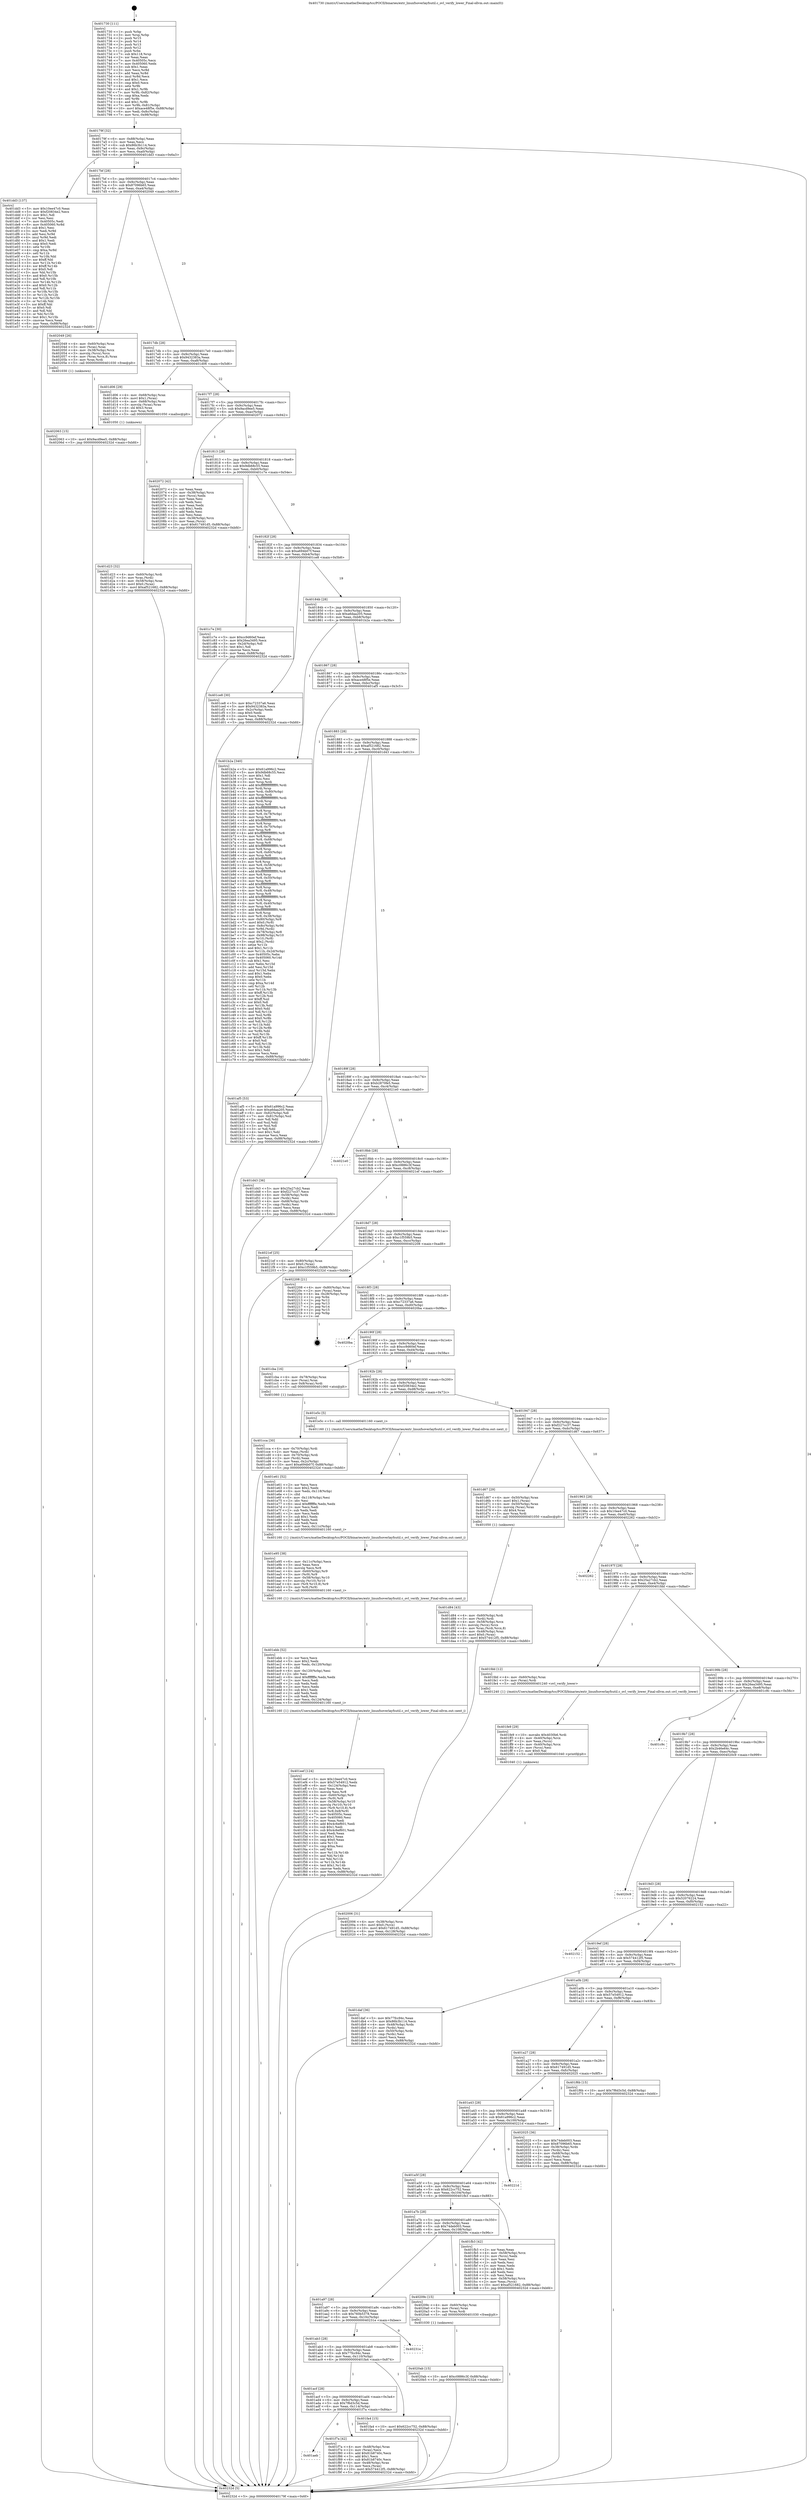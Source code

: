 digraph "0x401730" {
  label = "0x401730 (/mnt/c/Users/mathe/Desktop/tcc/POCII/binaries/extr_linuxfsoverlayfsutil.c_ovl_verify_lower_Final-ollvm.out::main(0))"
  labelloc = "t"
  node[shape=record]

  Entry [label="",width=0.3,height=0.3,shape=circle,fillcolor=black,style=filled]
  "0x40179f" [label="{
     0x40179f [32]\l
     | [instrs]\l
     &nbsp;&nbsp;0x40179f \<+6\>: mov -0x88(%rbp),%eax\l
     &nbsp;&nbsp;0x4017a5 \<+2\>: mov %eax,%ecx\l
     &nbsp;&nbsp;0x4017a7 \<+6\>: sub $0x86b3b114,%ecx\l
     &nbsp;&nbsp;0x4017ad \<+6\>: mov %eax,-0x9c(%rbp)\l
     &nbsp;&nbsp;0x4017b3 \<+6\>: mov %ecx,-0xa0(%rbp)\l
     &nbsp;&nbsp;0x4017b9 \<+6\>: je 0000000000401dd3 \<main+0x6a3\>\l
  }"]
  "0x401dd3" [label="{
     0x401dd3 [137]\l
     | [instrs]\l
     &nbsp;&nbsp;0x401dd3 \<+5\>: mov $0x10ee47c0,%eax\l
     &nbsp;&nbsp;0x401dd8 \<+5\>: mov $0xf20834e2,%ecx\l
     &nbsp;&nbsp;0x401ddd \<+2\>: mov $0x1,%dl\l
     &nbsp;&nbsp;0x401ddf \<+2\>: xor %esi,%esi\l
     &nbsp;&nbsp;0x401de1 \<+7\>: mov 0x40505c,%edi\l
     &nbsp;&nbsp;0x401de8 \<+8\>: mov 0x405060,%r8d\l
     &nbsp;&nbsp;0x401df0 \<+3\>: sub $0x1,%esi\l
     &nbsp;&nbsp;0x401df3 \<+3\>: mov %edi,%r9d\l
     &nbsp;&nbsp;0x401df6 \<+3\>: add %esi,%r9d\l
     &nbsp;&nbsp;0x401df9 \<+4\>: imul %r9d,%edi\l
     &nbsp;&nbsp;0x401dfd \<+3\>: and $0x1,%edi\l
     &nbsp;&nbsp;0x401e00 \<+3\>: cmp $0x0,%edi\l
     &nbsp;&nbsp;0x401e03 \<+4\>: sete %r10b\l
     &nbsp;&nbsp;0x401e07 \<+4\>: cmp $0xa,%r8d\l
     &nbsp;&nbsp;0x401e0b \<+4\>: setl %r11b\l
     &nbsp;&nbsp;0x401e0f \<+3\>: mov %r10b,%bl\l
     &nbsp;&nbsp;0x401e12 \<+3\>: xor $0xff,%bl\l
     &nbsp;&nbsp;0x401e15 \<+3\>: mov %r11b,%r14b\l
     &nbsp;&nbsp;0x401e18 \<+4\>: xor $0xff,%r14b\l
     &nbsp;&nbsp;0x401e1c \<+3\>: xor $0x0,%dl\l
     &nbsp;&nbsp;0x401e1f \<+3\>: mov %bl,%r15b\l
     &nbsp;&nbsp;0x401e22 \<+4\>: and $0x0,%r15b\l
     &nbsp;&nbsp;0x401e26 \<+3\>: and %dl,%r10b\l
     &nbsp;&nbsp;0x401e29 \<+3\>: mov %r14b,%r12b\l
     &nbsp;&nbsp;0x401e2c \<+4\>: and $0x0,%r12b\l
     &nbsp;&nbsp;0x401e30 \<+3\>: and %dl,%r11b\l
     &nbsp;&nbsp;0x401e33 \<+3\>: or %r10b,%r15b\l
     &nbsp;&nbsp;0x401e36 \<+3\>: or %r11b,%r12b\l
     &nbsp;&nbsp;0x401e39 \<+3\>: xor %r12b,%r15b\l
     &nbsp;&nbsp;0x401e3c \<+3\>: or %r14b,%bl\l
     &nbsp;&nbsp;0x401e3f \<+3\>: xor $0xff,%bl\l
     &nbsp;&nbsp;0x401e42 \<+3\>: or $0x0,%dl\l
     &nbsp;&nbsp;0x401e45 \<+2\>: and %dl,%bl\l
     &nbsp;&nbsp;0x401e47 \<+3\>: or %bl,%r15b\l
     &nbsp;&nbsp;0x401e4a \<+4\>: test $0x1,%r15b\l
     &nbsp;&nbsp;0x401e4e \<+3\>: cmovne %ecx,%eax\l
     &nbsp;&nbsp;0x401e51 \<+6\>: mov %eax,-0x88(%rbp)\l
     &nbsp;&nbsp;0x401e57 \<+5\>: jmp 000000000040232d \<main+0xbfd\>\l
  }"]
  "0x4017bf" [label="{
     0x4017bf [28]\l
     | [instrs]\l
     &nbsp;&nbsp;0x4017bf \<+5\>: jmp 00000000004017c4 \<main+0x94\>\l
     &nbsp;&nbsp;0x4017c4 \<+6\>: mov -0x9c(%rbp),%eax\l
     &nbsp;&nbsp;0x4017ca \<+5\>: sub $0x87096b65,%eax\l
     &nbsp;&nbsp;0x4017cf \<+6\>: mov %eax,-0xa4(%rbp)\l
     &nbsp;&nbsp;0x4017d5 \<+6\>: je 0000000000402049 \<main+0x919\>\l
  }"]
  Exit [label="",width=0.3,height=0.3,shape=circle,fillcolor=black,style=filled,peripheries=2]
  "0x402049" [label="{
     0x402049 [26]\l
     | [instrs]\l
     &nbsp;&nbsp;0x402049 \<+4\>: mov -0x60(%rbp),%rax\l
     &nbsp;&nbsp;0x40204d \<+3\>: mov (%rax),%rax\l
     &nbsp;&nbsp;0x402050 \<+4\>: mov -0x38(%rbp),%rcx\l
     &nbsp;&nbsp;0x402054 \<+3\>: movslq (%rcx),%rcx\l
     &nbsp;&nbsp;0x402057 \<+4\>: mov (%rax,%rcx,8),%rax\l
     &nbsp;&nbsp;0x40205b \<+3\>: mov %rax,%rdi\l
     &nbsp;&nbsp;0x40205e \<+5\>: call 0000000000401030 \<free@plt\>\l
     | [calls]\l
     &nbsp;&nbsp;0x401030 \{1\} (unknown)\l
  }"]
  "0x4017db" [label="{
     0x4017db [28]\l
     | [instrs]\l
     &nbsp;&nbsp;0x4017db \<+5\>: jmp 00000000004017e0 \<main+0xb0\>\l
     &nbsp;&nbsp;0x4017e0 \<+6\>: mov -0x9c(%rbp),%eax\l
     &nbsp;&nbsp;0x4017e6 \<+5\>: sub $0x9432383a,%eax\l
     &nbsp;&nbsp;0x4017eb \<+6\>: mov %eax,-0xa8(%rbp)\l
     &nbsp;&nbsp;0x4017f1 \<+6\>: je 0000000000401d06 \<main+0x5d6\>\l
  }"]
  "0x4020ab" [label="{
     0x4020ab [15]\l
     | [instrs]\l
     &nbsp;&nbsp;0x4020ab \<+10\>: movl $0xc0886c3f,-0x88(%rbp)\l
     &nbsp;&nbsp;0x4020b5 \<+5\>: jmp 000000000040232d \<main+0xbfd\>\l
  }"]
  "0x401d06" [label="{
     0x401d06 [29]\l
     | [instrs]\l
     &nbsp;&nbsp;0x401d06 \<+4\>: mov -0x68(%rbp),%rax\l
     &nbsp;&nbsp;0x401d0a \<+6\>: movl $0x1,(%rax)\l
     &nbsp;&nbsp;0x401d10 \<+4\>: mov -0x68(%rbp),%rax\l
     &nbsp;&nbsp;0x401d14 \<+3\>: movslq (%rax),%rax\l
     &nbsp;&nbsp;0x401d17 \<+4\>: shl $0x3,%rax\l
     &nbsp;&nbsp;0x401d1b \<+3\>: mov %rax,%rdi\l
     &nbsp;&nbsp;0x401d1e \<+5\>: call 0000000000401050 \<malloc@plt\>\l
     | [calls]\l
     &nbsp;&nbsp;0x401050 \{1\} (unknown)\l
  }"]
  "0x4017f7" [label="{
     0x4017f7 [28]\l
     | [instrs]\l
     &nbsp;&nbsp;0x4017f7 \<+5\>: jmp 00000000004017fc \<main+0xcc\>\l
     &nbsp;&nbsp;0x4017fc \<+6\>: mov -0x9c(%rbp),%eax\l
     &nbsp;&nbsp;0x401802 \<+5\>: sub $0x9acd9ee5,%eax\l
     &nbsp;&nbsp;0x401807 \<+6\>: mov %eax,-0xac(%rbp)\l
     &nbsp;&nbsp;0x40180d \<+6\>: je 0000000000402072 \<main+0x942\>\l
  }"]
  "0x402063" [label="{
     0x402063 [15]\l
     | [instrs]\l
     &nbsp;&nbsp;0x402063 \<+10\>: movl $0x9acd9ee5,-0x88(%rbp)\l
     &nbsp;&nbsp;0x40206d \<+5\>: jmp 000000000040232d \<main+0xbfd\>\l
  }"]
  "0x402072" [label="{
     0x402072 [42]\l
     | [instrs]\l
     &nbsp;&nbsp;0x402072 \<+2\>: xor %eax,%eax\l
     &nbsp;&nbsp;0x402074 \<+4\>: mov -0x38(%rbp),%rcx\l
     &nbsp;&nbsp;0x402078 \<+2\>: mov (%rcx),%edx\l
     &nbsp;&nbsp;0x40207a \<+2\>: mov %eax,%esi\l
     &nbsp;&nbsp;0x40207c \<+2\>: sub %edx,%esi\l
     &nbsp;&nbsp;0x40207e \<+2\>: mov %eax,%edx\l
     &nbsp;&nbsp;0x402080 \<+3\>: sub $0x1,%edx\l
     &nbsp;&nbsp;0x402083 \<+2\>: add %edx,%esi\l
     &nbsp;&nbsp;0x402085 \<+2\>: sub %esi,%eax\l
     &nbsp;&nbsp;0x402087 \<+4\>: mov -0x38(%rbp),%rcx\l
     &nbsp;&nbsp;0x40208b \<+2\>: mov %eax,(%rcx)\l
     &nbsp;&nbsp;0x40208d \<+10\>: movl $0x617491d5,-0x88(%rbp)\l
     &nbsp;&nbsp;0x402097 \<+5\>: jmp 000000000040232d \<main+0xbfd\>\l
  }"]
  "0x401813" [label="{
     0x401813 [28]\l
     | [instrs]\l
     &nbsp;&nbsp;0x401813 \<+5\>: jmp 0000000000401818 \<main+0xe8\>\l
     &nbsp;&nbsp;0x401818 \<+6\>: mov -0x9c(%rbp),%eax\l
     &nbsp;&nbsp;0x40181e \<+5\>: sub $0x9db68c55,%eax\l
     &nbsp;&nbsp;0x401823 \<+6\>: mov %eax,-0xb0(%rbp)\l
     &nbsp;&nbsp;0x401829 \<+6\>: je 0000000000401c7e \<main+0x54e\>\l
  }"]
  "0x402006" [label="{
     0x402006 [31]\l
     | [instrs]\l
     &nbsp;&nbsp;0x402006 \<+4\>: mov -0x38(%rbp),%rcx\l
     &nbsp;&nbsp;0x40200a \<+6\>: movl $0x0,(%rcx)\l
     &nbsp;&nbsp;0x402010 \<+10\>: movl $0x617491d5,-0x88(%rbp)\l
     &nbsp;&nbsp;0x40201a \<+6\>: mov %eax,-0x128(%rbp)\l
     &nbsp;&nbsp;0x402020 \<+5\>: jmp 000000000040232d \<main+0xbfd\>\l
  }"]
  "0x401c7e" [label="{
     0x401c7e [30]\l
     | [instrs]\l
     &nbsp;&nbsp;0x401c7e \<+5\>: mov $0xcc9d60ef,%eax\l
     &nbsp;&nbsp;0x401c83 \<+5\>: mov $0x26ea3495,%ecx\l
     &nbsp;&nbsp;0x401c88 \<+3\>: mov -0x2d(%rbp),%dl\l
     &nbsp;&nbsp;0x401c8b \<+3\>: test $0x1,%dl\l
     &nbsp;&nbsp;0x401c8e \<+3\>: cmovne %ecx,%eax\l
     &nbsp;&nbsp;0x401c91 \<+6\>: mov %eax,-0x88(%rbp)\l
     &nbsp;&nbsp;0x401c97 \<+5\>: jmp 000000000040232d \<main+0xbfd\>\l
  }"]
  "0x40182f" [label="{
     0x40182f [28]\l
     | [instrs]\l
     &nbsp;&nbsp;0x40182f \<+5\>: jmp 0000000000401834 \<main+0x104\>\l
     &nbsp;&nbsp;0x401834 \<+6\>: mov -0x9c(%rbp),%eax\l
     &nbsp;&nbsp;0x40183a \<+5\>: sub $0xa694b07f,%eax\l
     &nbsp;&nbsp;0x40183f \<+6\>: mov %eax,-0xb4(%rbp)\l
     &nbsp;&nbsp;0x401845 \<+6\>: je 0000000000401ce8 \<main+0x5b8\>\l
  }"]
  "0x401fe9" [label="{
     0x401fe9 [29]\l
     | [instrs]\l
     &nbsp;&nbsp;0x401fe9 \<+10\>: movabs $0x4030b6,%rdi\l
     &nbsp;&nbsp;0x401ff3 \<+4\>: mov -0x40(%rbp),%rcx\l
     &nbsp;&nbsp;0x401ff7 \<+2\>: mov %eax,(%rcx)\l
     &nbsp;&nbsp;0x401ff9 \<+4\>: mov -0x40(%rbp),%rcx\l
     &nbsp;&nbsp;0x401ffd \<+2\>: mov (%rcx),%esi\l
     &nbsp;&nbsp;0x401fff \<+2\>: mov $0x0,%al\l
     &nbsp;&nbsp;0x402001 \<+5\>: call 0000000000401040 \<printf@plt\>\l
     | [calls]\l
     &nbsp;&nbsp;0x401040 \{1\} (unknown)\l
  }"]
  "0x401ce8" [label="{
     0x401ce8 [30]\l
     | [instrs]\l
     &nbsp;&nbsp;0x401ce8 \<+5\>: mov $0xc72337a6,%eax\l
     &nbsp;&nbsp;0x401ced \<+5\>: mov $0x9432383a,%ecx\l
     &nbsp;&nbsp;0x401cf2 \<+3\>: mov -0x2c(%rbp),%edx\l
     &nbsp;&nbsp;0x401cf5 \<+3\>: cmp $0x0,%edx\l
     &nbsp;&nbsp;0x401cf8 \<+3\>: cmove %ecx,%eax\l
     &nbsp;&nbsp;0x401cfb \<+6\>: mov %eax,-0x88(%rbp)\l
     &nbsp;&nbsp;0x401d01 \<+5\>: jmp 000000000040232d \<main+0xbfd\>\l
  }"]
  "0x40184b" [label="{
     0x40184b [28]\l
     | [instrs]\l
     &nbsp;&nbsp;0x40184b \<+5\>: jmp 0000000000401850 \<main+0x120\>\l
     &nbsp;&nbsp;0x401850 \<+6\>: mov -0x9c(%rbp),%eax\l
     &nbsp;&nbsp;0x401856 \<+5\>: sub $0xa6daa205,%eax\l
     &nbsp;&nbsp;0x40185b \<+6\>: mov %eax,-0xb8(%rbp)\l
     &nbsp;&nbsp;0x401861 \<+6\>: je 0000000000401b2a \<main+0x3fa\>\l
  }"]
  "0x401aeb" [label="{
     0x401aeb\l
  }", style=dashed]
  "0x401b2a" [label="{
     0x401b2a [340]\l
     | [instrs]\l
     &nbsp;&nbsp;0x401b2a \<+5\>: mov $0x61a996c2,%eax\l
     &nbsp;&nbsp;0x401b2f \<+5\>: mov $0x9db68c55,%ecx\l
     &nbsp;&nbsp;0x401b34 \<+2\>: mov $0x1,%dl\l
     &nbsp;&nbsp;0x401b36 \<+2\>: xor %esi,%esi\l
     &nbsp;&nbsp;0x401b38 \<+3\>: mov %rsp,%rdi\l
     &nbsp;&nbsp;0x401b3b \<+4\>: add $0xfffffffffffffff0,%rdi\l
     &nbsp;&nbsp;0x401b3f \<+3\>: mov %rdi,%rsp\l
     &nbsp;&nbsp;0x401b42 \<+4\>: mov %rdi,-0x80(%rbp)\l
     &nbsp;&nbsp;0x401b46 \<+3\>: mov %rsp,%rdi\l
     &nbsp;&nbsp;0x401b49 \<+4\>: add $0xfffffffffffffff0,%rdi\l
     &nbsp;&nbsp;0x401b4d \<+3\>: mov %rdi,%rsp\l
     &nbsp;&nbsp;0x401b50 \<+3\>: mov %rsp,%r8\l
     &nbsp;&nbsp;0x401b53 \<+4\>: add $0xfffffffffffffff0,%r8\l
     &nbsp;&nbsp;0x401b57 \<+3\>: mov %r8,%rsp\l
     &nbsp;&nbsp;0x401b5a \<+4\>: mov %r8,-0x78(%rbp)\l
     &nbsp;&nbsp;0x401b5e \<+3\>: mov %rsp,%r8\l
     &nbsp;&nbsp;0x401b61 \<+4\>: add $0xfffffffffffffff0,%r8\l
     &nbsp;&nbsp;0x401b65 \<+3\>: mov %r8,%rsp\l
     &nbsp;&nbsp;0x401b68 \<+4\>: mov %r8,-0x70(%rbp)\l
     &nbsp;&nbsp;0x401b6c \<+3\>: mov %rsp,%r8\l
     &nbsp;&nbsp;0x401b6f \<+4\>: add $0xfffffffffffffff0,%r8\l
     &nbsp;&nbsp;0x401b73 \<+3\>: mov %r8,%rsp\l
     &nbsp;&nbsp;0x401b76 \<+4\>: mov %r8,-0x68(%rbp)\l
     &nbsp;&nbsp;0x401b7a \<+3\>: mov %rsp,%r8\l
     &nbsp;&nbsp;0x401b7d \<+4\>: add $0xfffffffffffffff0,%r8\l
     &nbsp;&nbsp;0x401b81 \<+3\>: mov %r8,%rsp\l
     &nbsp;&nbsp;0x401b84 \<+4\>: mov %r8,-0x60(%rbp)\l
     &nbsp;&nbsp;0x401b88 \<+3\>: mov %rsp,%r8\l
     &nbsp;&nbsp;0x401b8b \<+4\>: add $0xfffffffffffffff0,%r8\l
     &nbsp;&nbsp;0x401b8f \<+3\>: mov %r8,%rsp\l
     &nbsp;&nbsp;0x401b92 \<+4\>: mov %r8,-0x58(%rbp)\l
     &nbsp;&nbsp;0x401b96 \<+3\>: mov %rsp,%r8\l
     &nbsp;&nbsp;0x401b99 \<+4\>: add $0xfffffffffffffff0,%r8\l
     &nbsp;&nbsp;0x401b9d \<+3\>: mov %r8,%rsp\l
     &nbsp;&nbsp;0x401ba0 \<+4\>: mov %r8,-0x50(%rbp)\l
     &nbsp;&nbsp;0x401ba4 \<+3\>: mov %rsp,%r8\l
     &nbsp;&nbsp;0x401ba7 \<+4\>: add $0xfffffffffffffff0,%r8\l
     &nbsp;&nbsp;0x401bab \<+3\>: mov %r8,%rsp\l
     &nbsp;&nbsp;0x401bae \<+4\>: mov %r8,-0x48(%rbp)\l
     &nbsp;&nbsp;0x401bb2 \<+3\>: mov %rsp,%r8\l
     &nbsp;&nbsp;0x401bb5 \<+4\>: add $0xfffffffffffffff0,%r8\l
     &nbsp;&nbsp;0x401bb9 \<+3\>: mov %r8,%rsp\l
     &nbsp;&nbsp;0x401bbc \<+4\>: mov %r8,-0x40(%rbp)\l
     &nbsp;&nbsp;0x401bc0 \<+3\>: mov %rsp,%r8\l
     &nbsp;&nbsp;0x401bc3 \<+4\>: add $0xfffffffffffffff0,%r8\l
     &nbsp;&nbsp;0x401bc7 \<+3\>: mov %r8,%rsp\l
     &nbsp;&nbsp;0x401bca \<+4\>: mov %r8,-0x38(%rbp)\l
     &nbsp;&nbsp;0x401bce \<+4\>: mov -0x80(%rbp),%r8\l
     &nbsp;&nbsp;0x401bd2 \<+7\>: movl $0x0,(%r8)\l
     &nbsp;&nbsp;0x401bd9 \<+7\>: mov -0x8c(%rbp),%r9d\l
     &nbsp;&nbsp;0x401be0 \<+3\>: mov %r9d,(%rdi)\l
     &nbsp;&nbsp;0x401be3 \<+4\>: mov -0x78(%rbp),%r8\l
     &nbsp;&nbsp;0x401be7 \<+7\>: mov -0x98(%rbp),%r10\l
     &nbsp;&nbsp;0x401bee \<+3\>: mov %r10,(%r8)\l
     &nbsp;&nbsp;0x401bf1 \<+3\>: cmpl $0x2,(%rdi)\l
     &nbsp;&nbsp;0x401bf4 \<+4\>: setne %r11b\l
     &nbsp;&nbsp;0x401bf8 \<+4\>: and $0x1,%r11b\l
     &nbsp;&nbsp;0x401bfc \<+4\>: mov %r11b,-0x2d(%rbp)\l
     &nbsp;&nbsp;0x401c00 \<+7\>: mov 0x40505c,%ebx\l
     &nbsp;&nbsp;0x401c07 \<+8\>: mov 0x405060,%r14d\l
     &nbsp;&nbsp;0x401c0f \<+3\>: sub $0x1,%esi\l
     &nbsp;&nbsp;0x401c12 \<+3\>: mov %ebx,%r15d\l
     &nbsp;&nbsp;0x401c15 \<+3\>: add %esi,%r15d\l
     &nbsp;&nbsp;0x401c18 \<+4\>: imul %r15d,%ebx\l
     &nbsp;&nbsp;0x401c1c \<+3\>: and $0x1,%ebx\l
     &nbsp;&nbsp;0x401c1f \<+3\>: cmp $0x0,%ebx\l
     &nbsp;&nbsp;0x401c22 \<+4\>: sete %r11b\l
     &nbsp;&nbsp;0x401c26 \<+4\>: cmp $0xa,%r14d\l
     &nbsp;&nbsp;0x401c2a \<+4\>: setl %r12b\l
     &nbsp;&nbsp;0x401c2e \<+3\>: mov %r11b,%r13b\l
     &nbsp;&nbsp;0x401c31 \<+4\>: xor $0xff,%r13b\l
     &nbsp;&nbsp;0x401c35 \<+3\>: mov %r12b,%sil\l
     &nbsp;&nbsp;0x401c38 \<+4\>: xor $0xff,%sil\l
     &nbsp;&nbsp;0x401c3c \<+3\>: xor $0x0,%dl\l
     &nbsp;&nbsp;0x401c3f \<+3\>: mov %r13b,%dil\l
     &nbsp;&nbsp;0x401c42 \<+4\>: and $0x0,%dil\l
     &nbsp;&nbsp;0x401c46 \<+3\>: and %dl,%r11b\l
     &nbsp;&nbsp;0x401c49 \<+3\>: mov %sil,%r8b\l
     &nbsp;&nbsp;0x401c4c \<+4\>: and $0x0,%r8b\l
     &nbsp;&nbsp;0x401c50 \<+3\>: and %dl,%r12b\l
     &nbsp;&nbsp;0x401c53 \<+3\>: or %r11b,%dil\l
     &nbsp;&nbsp;0x401c56 \<+3\>: or %r12b,%r8b\l
     &nbsp;&nbsp;0x401c59 \<+3\>: xor %r8b,%dil\l
     &nbsp;&nbsp;0x401c5c \<+3\>: or %sil,%r13b\l
     &nbsp;&nbsp;0x401c5f \<+4\>: xor $0xff,%r13b\l
     &nbsp;&nbsp;0x401c63 \<+3\>: or $0x0,%dl\l
     &nbsp;&nbsp;0x401c66 \<+3\>: and %dl,%r13b\l
     &nbsp;&nbsp;0x401c69 \<+3\>: or %r13b,%dil\l
     &nbsp;&nbsp;0x401c6c \<+4\>: test $0x1,%dil\l
     &nbsp;&nbsp;0x401c70 \<+3\>: cmovne %ecx,%eax\l
     &nbsp;&nbsp;0x401c73 \<+6\>: mov %eax,-0x88(%rbp)\l
     &nbsp;&nbsp;0x401c79 \<+5\>: jmp 000000000040232d \<main+0xbfd\>\l
  }"]
  "0x401867" [label="{
     0x401867 [28]\l
     | [instrs]\l
     &nbsp;&nbsp;0x401867 \<+5\>: jmp 000000000040186c \<main+0x13c\>\l
     &nbsp;&nbsp;0x40186c \<+6\>: mov -0x9c(%rbp),%eax\l
     &nbsp;&nbsp;0x401872 \<+5\>: sub $0xace48f5e,%eax\l
     &nbsp;&nbsp;0x401877 \<+6\>: mov %eax,-0xbc(%rbp)\l
     &nbsp;&nbsp;0x40187d \<+6\>: je 0000000000401af5 \<main+0x3c5\>\l
  }"]
  "0x401f7a" [label="{
     0x401f7a [42]\l
     | [instrs]\l
     &nbsp;&nbsp;0x401f7a \<+4\>: mov -0x48(%rbp),%rax\l
     &nbsp;&nbsp;0x401f7e \<+2\>: mov (%rax),%ecx\l
     &nbsp;&nbsp;0x401f80 \<+6\>: add $0x81b8740c,%ecx\l
     &nbsp;&nbsp;0x401f86 \<+3\>: add $0x1,%ecx\l
     &nbsp;&nbsp;0x401f89 \<+6\>: sub $0x81b8740c,%ecx\l
     &nbsp;&nbsp;0x401f8f \<+4\>: mov -0x48(%rbp),%rax\l
     &nbsp;&nbsp;0x401f93 \<+2\>: mov %ecx,(%rax)\l
     &nbsp;&nbsp;0x401f95 \<+10\>: movl $0x574412f5,-0x88(%rbp)\l
     &nbsp;&nbsp;0x401f9f \<+5\>: jmp 000000000040232d \<main+0xbfd\>\l
  }"]
  "0x401af5" [label="{
     0x401af5 [53]\l
     | [instrs]\l
     &nbsp;&nbsp;0x401af5 \<+5\>: mov $0x61a996c2,%eax\l
     &nbsp;&nbsp;0x401afa \<+5\>: mov $0xa6daa205,%ecx\l
     &nbsp;&nbsp;0x401aff \<+6\>: mov -0x82(%rbp),%dl\l
     &nbsp;&nbsp;0x401b05 \<+7\>: mov -0x81(%rbp),%sil\l
     &nbsp;&nbsp;0x401b0c \<+3\>: mov %dl,%dil\l
     &nbsp;&nbsp;0x401b0f \<+3\>: and %sil,%dil\l
     &nbsp;&nbsp;0x401b12 \<+3\>: xor %sil,%dl\l
     &nbsp;&nbsp;0x401b15 \<+3\>: or %dl,%dil\l
     &nbsp;&nbsp;0x401b18 \<+4\>: test $0x1,%dil\l
     &nbsp;&nbsp;0x401b1c \<+3\>: cmovne %ecx,%eax\l
     &nbsp;&nbsp;0x401b1f \<+6\>: mov %eax,-0x88(%rbp)\l
     &nbsp;&nbsp;0x401b25 \<+5\>: jmp 000000000040232d \<main+0xbfd\>\l
  }"]
  "0x401883" [label="{
     0x401883 [28]\l
     | [instrs]\l
     &nbsp;&nbsp;0x401883 \<+5\>: jmp 0000000000401888 \<main+0x158\>\l
     &nbsp;&nbsp;0x401888 \<+6\>: mov -0x9c(%rbp),%eax\l
     &nbsp;&nbsp;0x40188e \<+5\>: sub $0xaf521682,%eax\l
     &nbsp;&nbsp;0x401893 \<+6\>: mov %eax,-0xc0(%rbp)\l
     &nbsp;&nbsp;0x401899 \<+6\>: je 0000000000401d43 \<main+0x613\>\l
  }"]
  "0x40232d" [label="{
     0x40232d [5]\l
     | [instrs]\l
     &nbsp;&nbsp;0x40232d \<+5\>: jmp 000000000040179f \<main+0x6f\>\l
  }"]
  "0x401730" [label="{
     0x401730 [111]\l
     | [instrs]\l
     &nbsp;&nbsp;0x401730 \<+1\>: push %rbp\l
     &nbsp;&nbsp;0x401731 \<+3\>: mov %rsp,%rbp\l
     &nbsp;&nbsp;0x401734 \<+2\>: push %r15\l
     &nbsp;&nbsp;0x401736 \<+2\>: push %r14\l
     &nbsp;&nbsp;0x401738 \<+2\>: push %r13\l
     &nbsp;&nbsp;0x40173a \<+2\>: push %r12\l
     &nbsp;&nbsp;0x40173c \<+1\>: push %rbx\l
     &nbsp;&nbsp;0x40173d \<+7\>: sub $0x118,%rsp\l
     &nbsp;&nbsp;0x401744 \<+2\>: xor %eax,%eax\l
     &nbsp;&nbsp;0x401746 \<+7\>: mov 0x40505c,%ecx\l
     &nbsp;&nbsp;0x40174d \<+7\>: mov 0x405060,%edx\l
     &nbsp;&nbsp;0x401754 \<+3\>: sub $0x1,%eax\l
     &nbsp;&nbsp;0x401757 \<+3\>: mov %ecx,%r8d\l
     &nbsp;&nbsp;0x40175a \<+3\>: add %eax,%r8d\l
     &nbsp;&nbsp;0x40175d \<+4\>: imul %r8d,%ecx\l
     &nbsp;&nbsp;0x401761 \<+3\>: and $0x1,%ecx\l
     &nbsp;&nbsp;0x401764 \<+3\>: cmp $0x0,%ecx\l
     &nbsp;&nbsp;0x401767 \<+4\>: sete %r9b\l
     &nbsp;&nbsp;0x40176b \<+4\>: and $0x1,%r9b\l
     &nbsp;&nbsp;0x40176f \<+7\>: mov %r9b,-0x82(%rbp)\l
     &nbsp;&nbsp;0x401776 \<+3\>: cmp $0xa,%edx\l
     &nbsp;&nbsp;0x401779 \<+4\>: setl %r9b\l
     &nbsp;&nbsp;0x40177d \<+4\>: and $0x1,%r9b\l
     &nbsp;&nbsp;0x401781 \<+7\>: mov %r9b,-0x81(%rbp)\l
     &nbsp;&nbsp;0x401788 \<+10\>: movl $0xace48f5e,-0x88(%rbp)\l
     &nbsp;&nbsp;0x401792 \<+6\>: mov %edi,-0x8c(%rbp)\l
     &nbsp;&nbsp;0x401798 \<+7\>: mov %rsi,-0x98(%rbp)\l
  }"]
  "0x401acf" [label="{
     0x401acf [28]\l
     | [instrs]\l
     &nbsp;&nbsp;0x401acf \<+5\>: jmp 0000000000401ad4 \<main+0x3a4\>\l
     &nbsp;&nbsp;0x401ad4 \<+6\>: mov -0x9c(%rbp),%eax\l
     &nbsp;&nbsp;0x401ada \<+5\>: sub $0x7f6d3c5d,%eax\l
     &nbsp;&nbsp;0x401adf \<+6\>: mov %eax,-0x114(%rbp)\l
     &nbsp;&nbsp;0x401ae5 \<+6\>: je 0000000000401f7a \<main+0x84a\>\l
  }"]
  "0x401fa4" [label="{
     0x401fa4 [15]\l
     | [instrs]\l
     &nbsp;&nbsp;0x401fa4 \<+10\>: movl $0x622cc752,-0x88(%rbp)\l
     &nbsp;&nbsp;0x401fae \<+5\>: jmp 000000000040232d \<main+0xbfd\>\l
  }"]
  "0x401d43" [label="{
     0x401d43 [36]\l
     | [instrs]\l
     &nbsp;&nbsp;0x401d43 \<+5\>: mov $0x25a27cb2,%eax\l
     &nbsp;&nbsp;0x401d48 \<+5\>: mov $0xf227cc37,%ecx\l
     &nbsp;&nbsp;0x401d4d \<+4\>: mov -0x58(%rbp),%rdx\l
     &nbsp;&nbsp;0x401d51 \<+2\>: mov (%rdx),%esi\l
     &nbsp;&nbsp;0x401d53 \<+4\>: mov -0x68(%rbp),%rdx\l
     &nbsp;&nbsp;0x401d57 \<+2\>: cmp (%rdx),%esi\l
     &nbsp;&nbsp;0x401d59 \<+3\>: cmovl %ecx,%eax\l
     &nbsp;&nbsp;0x401d5c \<+6\>: mov %eax,-0x88(%rbp)\l
     &nbsp;&nbsp;0x401d62 \<+5\>: jmp 000000000040232d \<main+0xbfd\>\l
  }"]
  "0x40189f" [label="{
     0x40189f [28]\l
     | [instrs]\l
     &nbsp;&nbsp;0x40189f \<+5\>: jmp 00000000004018a4 \<main+0x174\>\l
     &nbsp;&nbsp;0x4018a4 \<+6\>: mov -0x9c(%rbp),%eax\l
     &nbsp;&nbsp;0x4018aa \<+5\>: sub $0xb2870fe5,%eax\l
     &nbsp;&nbsp;0x4018af \<+6\>: mov %eax,-0xc4(%rbp)\l
     &nbsp;&nbsp;0x4018b5 \<+6\>: je 00000000004021e0 \<main+0xab0\>\l
  }"]
  "0x401ab3" [label="{
     0x401ab3 [28]\l
     | [instrs]\l
     &nbsp;&nbsp;0x401ab3 \<+5\>: jmp 0000000000401ab8 \<main+0x388\>\l
     &nbsp;&nbsp;0x401ab8 \<+6\>: mov -0x9c(%rbp),%eax\l
     &nbsp;&nbsp;0x401abe \<+5\>: sub $0x77fcc94c,%eax\l
     &nbsp;&nbsp;0x401ac3 \<+6\>: mov %eax,-0x110(%rbp)\l
     &nbsp;&nbsp;0x401ac9 \<+6\>: je 0000000000401fa4 \<main+0x874\>\l
  }"]
  "0x4021e0" [label="{
     0x4021e0\l
  }", style=dashed]
  "0x4018bb" [label="{
     0x4018bb [28]\l
     | [instrs]\l
     &nbsp;&nbsp;0x4018bb \<+5\>: jmp 00000000004018c0 \<main+0x190\>\l
     &nbsp;&nbsp;0x4018c0 \<+6\>: mov -0x9c(%rbp),%eax\l
     &nbsp;&nbsp;0x4018c6 \<+5\>: sub $0xc0886c3f,%eax\l
     &nbsp;&nbsp;0x4018cb \<+6\>: mov %eax,-0xc8(%rbp)\l
     &nbsp;&nbsp;0x4018d1 \<+6\>: je 00000000004021ef \<main+0xabf\>\l
  }"]
  "0x40231e" [label="{
     0x40231e\l
  }", style=dashed]
  "0x4021ef" [label="{
     0x4021ef [25]\l
     | [instrs]\l
     &nbsp;&nbsp;0x4021ef \<+4\>: mov -0x80(%rbp),%rax\l
     &nbsp;&nbsp;0x4021f3 \<+6\>: movl $0x0,(%rax)\l
     &nbsp;&nbsp;0x4021f9 \<+10\>: movl $0xc1f559b5,-0x88(%rbp)\l
     &nbsp;&nbsp;0x402203 \<+5\>: jmp 000000000040232d \<main+0xbfd\>\l
  }"]
  "0x4018d7" [label="{
     0x4018d7 [28]\l
     | [instrs]\l
     &nbsp;&nbsp;0x4018d7 \<+5\>: jmp 00000000004018dc \<main+0x1ac\>\l
     &nbsp;&nbsp;0x4018dc \<+6\>: mov -0x9c(%rbp),%eax\l
     &nbsp;&nbsp;0x4018e2 \<+5\>: sub $0xc1f559b5,%eax\l
     &nbsp;&nbsp;0x4018e7 \<+6\>: mov %eax,-0xcc(%rbp)\l
     &nbsp;&nbsp;0x4018ed \<+6\>: je 0000000000402208 \<main+0xad8\>\l
  }"]
  "0x401a97" [label="{
     0x401a97 [28]\l
     | [instrs]\l
     &nbsp;&nbsp;0x401a97 \<+5\>: jmp 0000000000401a9c \<main+0x36c\>\l
     &nbsp;&nbsp;0x401a9c \<+6\>: mov -0x9c(%rbp),%eax\l
     &nbsp;&nbsp;0x401aa2 \<+5\>: sub $0x760b5378,%eax\l
     &nbsp;&nbsp;0x401aa7 \<+6\>: mov %eax,-0x10c(%rbp)\l
     &nbsp;&nbsp;0x401aad \<+6\>: je 000000000040231e \<main+0xbee\>\l
  }"]
  "0x402208" [label="{
     0x402208 [21]\l
     | [instrs]\l
     &nbsp;&nbsp;0x402208 \<+4\>: mov -0x80(%rbp),%rax\l
     &nbsp;&nbsp;0x40220c \<+2\>: mov (%rax),%eax\l
     &nbsp;&nbsp;0x40220e \<+4\>: lea -0x28(%rbp),%rsp\l
     &nbsp;&nbsp;0x402212 \<+1\>: pop %rbx\l
     &nbsp;&nbsp;0x402213 \<+2\>: pop %r12\l
     &nbsp;&nbsp;0x402215 \<+2\>: pop %r13\l
     &nbsp;&nbsp;0x402217 \<+2\>: pop %r14\l
     &nbsp;&nbsp;0x402219 \<+2\>: pop %r15\l
     &nbsp;&nbsp;0x40221b \<+1\>: pop %rbp\l
     &nbsp;&nbsp;0x40221c \<+1\>: ret\l
  }"]
  "0x4018f3" [label="{
     0x4018f3 [28]\l
     | [instrs]\l
     &nbsp;&nbsp;0x4018f3 \<+5\>: jmp 00000000004018f8 \<main+0x1c8\>\l
     &nbsp;&nbsp;0x4018f8 \<+6\>: mov -0x9c(%rbp),%eax\l
     &nbsp;&nbsp;0x4018fe \<+5\>: sub $0xc72337a6,%eax\l
     &nbsp;&nbsp;0x401903 \<+6\>: mov %eax,-0xd0(%rbp)\l
     &nbsp;&nbsp;0x401909 \<+6\>: je 00000000004020ba \<main+0x98a\>\l
  }"]
  "0x40209c" [label="{
     0x40209c [15]\l
     | [instrs]\l
     &nbsp;&nbsp;0x40209c \<+4\>: mov -0x60(%rbp),%rax\l
     &nbsp;&nbsp;0x4020a0 \<+3\>: mov (%rax),%rax\l
     &nbsp;&nbsp;0x4020a3 \<+3\>: mov %rax,%rdi\l
     &nbsp;&nbsp;0x4020a6 \<+5\>: call 0000000000401030 \<free@plt\>\l
     | [calls]\l
     &nbsp;&nbsp;0x401030 \{1\} (unknown)\l
  }"]
  "0x4020ba" [label="{
     0x4020ba\l
  }", style=dashed]
  "0x40190f" [label="{
     0x40190f [28]\l
     | [instrs]\l
     &nbsp;&nbsp;0x40190f \<+5\>: jmp 0000000000401914 \<main+0x1e4\>\l
     &nbsp;&nbsp;0x401914 \<+6\>: mov -0x9c(%rbp),%eax\l
     &nbsp;&nbsp;0x40191a \<+5\>: sub $0xcc9d60ef,%eax\l
     &nbsp;&nbsp;0x40191f \<+6\>: mov %eax,-0xd4(%rbp)\l
     &nbsp;&nbsp;0x401925 \<+6\>: je 0000000000401cba \<main+0x58a\>\l
  }"]
  "0x401a7b" [label="{
     0x401a7b [28]\l
     | [instrs]\l
     &nbsp;&nbsp;0x401a7b \<+5\>: jmp 0000000000401a80 \<main+0x350\>\l
     &nbsp;&nbsp;0x401a80 \<+6\>: mov -0x9c(%rbp),%eax\l
     &nbsp;&nbsp;0x401a86 \<+5\>: sub $0x74deb003,%eax\l
     &nbsp;&nbsp;0x401a8b \<+6\>: mov %eax,-0x108(%rbp)\l
     &nbsp;&nbsp;0x401a91 \<+6\>: je 000000000040209c \<main+0x96c\>\l
  }"]
  "0x401cba" [label="{
     0x401cba [16]\l
     | [instrs]\l
     &nbsp;&nbsp;0x401cba \<+4\>: mov -0x78(%rbp),%rax\l
     &nbsp;&nbsp;0x401cbe \<+3\>: mov (%rax),%rax\l
     &nbsp;&nbsp;0x401cc1 \<+4\>: mov 0x8(%rax),%rdi\l
     &nbsp;&nbsp;0x401cc5 \<+5\>: call 0000000000401060 \<atoi@plt\>\l
     | [calls]\l
     &nbsp;&nbsp;0x401060 \{1\} (unknown)\l
  }"]
  "0x40192b" [label="{
     0x40192b [28]\l
     | [instrs]\l
     &nbsp;&nbsp;0x40192b \<+5\>: jmp 0000000000401930 \<main+0x200\>\l
     &nbsp;&nbsp;0x401930 \<+6\>: mov -0x9c(%rbp),%eax\l
     &nbsp;&nbsp;0x401936 \<+5\>: sub $0xf20834e2,%eax\l
     &nbsp;&nbsp;0x40193b \<+6\>: mov %eax,-0xd8(%rbp)\l
     &nbsp;&nbsp;0x401941 \<+6\>: je 0000000000401e5c \<main+0x72c\>\l
  }"]
  "0x401cca" [label="{
     0x401cca [30]\l
     | [instrs]\l
     &nbsp;&nbsp;0x401cca \<+4\>: mov -0x70(%rbp),%rdi\l
     &nbsp;&nbsp;0x401cce \<+2\>: mov %eax,(%rdi)\l
     &nbsp;&nbsp;0x401cd0 \<+4\>: mov -0x70(%rbp),%rdi\l
     &nbsp;&nbsp;0x401cd4 \<+2\>: mov (%rdi),%eax\l
     &nbsp;&nbsp;0x401cd6 \<+3\>: mov %eax,-0x2c(%rbp)\l
     &nbsp;&nbsp;0x401cd9 \<+10\>: movl $0xa694b07f,-0x88(%rbp)\l
     &nbsp;&nbsp;0x401ce3 \<+5\>: jmp 000000000040232d \<main+0xbfd\>\l
  }"]
  "0x401d23" [label="{
     0x401d23 [32]\l
     | [instrs]\l
     &nbsp;&nbsp;0x401d23 \<+4\>: mov -0x60(%rbp),%rdi\l
     &nbsp;&nbsp;0x401d27 \<+3\>: mov %rax,(%rdi)\l
     &nbsp;&nbsp;0x401d2a \<+4\>: mov -0x58(%rbp),%rax\l
     &nbsp;&nbsp;0x401d2e \<+6\>: movl $0x0,(%rax)\l
     &nbsp;&nbsp;0x401d34 \<+10\>: movl $0xaf521682,-0x88(%rbp)\l
     &nbsp;&nbsp;0x401d3e \<+5\>: jmp 000000000040232d \<main+0xbfd\>\l
  }"]
  "0x401fb3" [label="{
     0x401fb3 [42]\l
     | [instrs]\l
     &nbsp;&nbsp;0x401fb3 \<+2\>: xor %eax,%eax\l
     &nbsp;&nbsp;0x401fb5 \<+4\>: mov -0x58(%rbp),%rcx\l
     &nbsp;&nbsp;0x401fb9 \<+2\>: mov (%rcx),%edx\l
     &nbsp;&nbsp;0x401fbb \<+2\>: mov %eax,%esi\l
     &nbsp;&nbsp;0x401fbd \<+2\>: sub %edx,%esi\l
     &nbsp;&nbsp;0x401fbf \<+2\>: mov %eax,%edx\l
     &nbsp;&nbsp;0x401fc1 \<+3\>: sub $0x1,%edx\l
     &nbsp;&nbsp;0x401fc4 \<+2\>: add %edx,%esi\l
     &nbsp;&nbsp;0x401fc6 \<+2\>: sub %esi,%eax\l
     &nbsp;&nbsp;0x401fc8 \<+4\>: mov -0x58(%rbp),%rcx\l
     &nbsp;&nbsp;0x401fcc \<+2\>: mov %eax,(%rcx)\l
     &nbsp;&nbsp;0x401fce \<+10\>: movl $0xaf521682,-0x88(%rbp)\l
     &nbsp;&nbsp;0x401fd8 \<+5\>: jmp 000000000040232d \<main+0xbfd\>\l
  }"]
  "0x401e5c" [label="{
     0x401e5c [5]\l
     | [instrs]\l
     &nbsp;&nbsp;0x401e5c \<+5\>: call 0000000000401160 \<next_i\>\l
     | [calls]\l
     &nbsp;&nbsp;0x401160 \{1\} (/mnt/c/Users/mathe/Desktop/tcc/POCII/binaries/extr_linuxfsoverlayfsutil.c_ovl_verify_lower_Final-ollvm.out::next_i)\l
  }"]
  "0x401947" [label="{
     0x401947 [28]\l
     | [instrs]\l
     &nbsp;&nbsp;0x401947 \<+5\>: jmp 000000000040194c \<main+0x21c\>\l
     &nbsp;&nbsp;0x40194c \<+6\>: mov -0x9c(%rbp),%eax\l
     &nbsp;&nbsp;0x401952 \<+5\>: sub $0xf227cc37,%eax\l
     &nbsp;&nbsp;0x401957 \<+6\>: mov %eax,-0xdc(%rbp)\l
     &nbsp;&nbsp;0x40195d \<+6\>: je 0000000000401d67 \<main+0x637\>\l
  }"]
  "0x401a5f" [label="{
     0x401a5f [28]\l
     | [instrs]\l
     &nbsp;&nbsp;0x401a5f \<+5\>: jmp 0000000000401a64 \<main+0x334\>\l
     &nbsp;&nbsp;0x401a64 \<+6\>: mov -0x9c(%rbp),%eax\l
     &nbsp;&nbsp;0x401a6a \<+5\>: sub $0x622cc752,%eax\l
     &nbsp;&nbsp;0x401a6f \<+6\>: mov %eax,-0x104(%rbp)\l
     &nbsp;&nbsp;0x401a75 \<+6\>: je 0000000000401fb3 \<main+0x883\>\l
  }"]
  "0x401d67" [label="{
     0x401d67 [29]\l
     | [instrs]\l
     &nbsp;&nbsp;0x401d67 \<+4\>: mov -0x50(%rbp),%rax\l
     &nbsp;&nbsp;0x401d6b \<+6\>: movl $0x1,(%rax)\l
     &nbsp;&nbsp;0x401d71 \<+4\>: mov -0x50(%rbp),%rax\l
     &nbsp;&nbsp;0x401d75 \<+3\>: movslq (%rax),%rax\l
     &nbsp;&nbsp;0x401d78 \<+4\>: shl $0x4,%rax\l
     &nbsp;&nbsp;0x401d7c \<+3\>: mov %rax,%rdi\l
     &nbsp;&nbsp;0x401d7f \<+5\>: call 0000000000401050 \<malloc@plt\>\l
     | [calls]\l
     &nbsp;&nbsp;0x401050 \{1\} (unknown)\l
  }"]
  "0x401963" [label="{
     0x401963 [28]\l
     | [instrs]\l
     &nbsp;&nbsp;0x401963 \<+5\>: jmp 0000000000401968 \<main+0x238\>\l
     &nbsp;&nbsp;0x401968 \<+6\>: mov -0x9c(%rbp),%eax\l
     &nbsp;&nbsp;0x40196e \<+5\>: sub $0x10ee47c0,%eax\l
     &nbsp;&nbsp;0x401973 \<+6\>: mov %eax,-0xe0(%rbp)\l
     &nbsp;&nbsp;0x401979 \<+6\>: je 0000000000402262 \<main+0xb32\>\l
  }"]
  "0x401d84" [label="{
     0x401d84 [43]\l
     | [instrs]\l
     &nbsp;&nbsp;0x401d84 \<+4\>: mov -0x60(%rbp),%rdi\l
     &nbsp;&nbsp;0x401d88 \<+3\>: mov (%rdi),%rdi\l
     &nbsp;&nbsp;0x401d8b \<+4\>: mov -0x58(%rbp),%rcx\l
     &nbsp;&nbsp;0x401d8f \<+3\>: movslq (%rcx),%rcx\l
     &nbsp;&nbsp;0x401d92 \<+4\>: mov %rax,(%rdi,%rcx,8)\l
     &nbsp;&nbsp;0x401d96 \<+4\>: mov -0x48(%rbp),%rax\l
     &nbsp;&nbsp;0x401d9a \<+6\>: movl $0x0,(%rax)\l
     &nbsp;&nbsp;0x401da0 \<+10\>: movl $0x574412f5,-0x88(%rbp)\l
     &nbsp;&nbsp;0x401daa \<+5\>: jmp 000000000040232d \<main+0xbfd\>\l
  }"]
  "0x40221d" [label="{
     0x40221d\l
  }", style=dashed]
  "0x402262" [label="{
     0x402262\l
  }", style=dashed]
  "0x40197f" [label="{
     0x40197f [28]\l
     | [instrs]\l
     &nbsp;&nbsp;0x40197f \<+5\>: jmp 0000000000401984 \<main+0x254\>\l
     &nbsp;&nbsp;0x401984 \<+6\>: mov -0x9c(%rbp),%eax\l
     &nbsp;&nbsp;0x40198a \<+5\>: sub $0x25a27cb2,%eax\l
     &nbsp;&nbsp;0x40198f \<+6\>: mov %eax,-0xe4(%rbp)\l
     &nbsp;&nbsp;0x401995 \<+6\>: je 0000000000401fdd \<main+0x8ad\>\l
  }"]
  "0x401a43" [label="{
     0x401a43 [28]\l
     | [instrs]\l
     &nbsp;&nbsp;0x401a43 \<+5\>: jmp 0000000000401a48 \<main+0x318\>\l
     &nbsp;&nbsp;0x401a48 \<+6\>: mov -0x9c(%rbp),%eax\l
     &nbsp;&nbsp;0x401a4e \<+5\>: sub $0x61a996c2,%eax\l
     &nbsp;&nbsp;0x401a53 \<+6\>: mov %eax,-0x100(%rbp)\l
     &nbsp;&nbsp;0x401a59 \<+6\>: je 000000000040221d \<main+0xaed\>\l
  }"]
  "0x401fdd" [label="{
     0x401fdd [12]\l
     | [instrs]\l
     &nbsp;&nbsp;0x401fdd \<+4\>: mov -0x60(%rbp),%rax\l
     &nbsp;&nbsp;0x401fe1 \<+3\>: mov (%rax),%rdi\l
     &nbsp;&nbsp;0x401fe4 \<+5\>: call 0000000000401240 \<ovl_verify_lower\>\l
     | [calls]\l
     &nbsp;&nbsp;0x401240 \{1\} (/mnt/c/Users/mathe/Desktop/tcc/POCII/binaries/extr_linuxfsoverlayfsutil.c_ovl_verify_lower_Final-ollvm.out::ovl_verify_lower)\l
  }"]
  "0x40199b" [label="{
     0x40199b [28]\l
     | [instrs]\l
     &nbsp;&nbsp;0x40199b \<+5\>: jmp 00000000004019a0 \<main+0x270\>\l
     &nbsp;&nbsp;0x4019a0 \<+6\>: mov -0x9c(%rbp),%eax\l
     &nbsp;&nbsp;0x4019a6 \<+5\>: sub $0x26ea3495,%eax\l
     &nbsp;&nbsp;0x4019ab \<+6\>: mov %eax,-0xe8(%rbp)\l
     &nbsp;&nbsp;0x4019b1 \<+6\>: je 0000000000401c9c \<main+0x56c\>\l
  }"]
  "0x402025" [label="{
     0x402025 [36]\l
     | [instrs]\l
     &nbsp;&nbsp;0x402025 \<+5\>: mov $0x74deb003,%eax\l
     &nbsp;&nbsp;0x40202a \<+5\>: mov $0x87096b65,%ecx\l
     &nbsp;&nbsp;0x40202f \<+4\>: mov -0x38(%rbp),%rdx\l
     &nbsp;&nbsp;0x402033 \<+2\>: mov (%rdx),%esi\l
     &nbsp;&nbsp;0x402035 \<+4\>: mov -0x68(%rbp),%rdx\l
     &nbsp;&nbsp;0x402039 \<+2\>: cmp (%rdx),%esi\l
     &nbsp;&nbsp;0x40203b \<+3\>: cmovl %ecx,%eax\l
     &nbsp;&nbsp;0x40203e \<+6\>: mov %eax,-0x88(%rbp)\l
     &nbsp;&nbsp;0x402044 \<+5\>: jmp 000000000040232d \<main+0xbfd\>\l
  }"]
  "0x401c9c" [label="{
     0x401c9c\l
  }", style=dashed]
  "0x4019b7" [label="{
     0x4019b7 [28]\l
     | [instrs]\l
     &nbsp;&nbsp;0x4019b7 \<+5\>: jmp 00000000004019bc \<main+0x28c\>\l
     &nbsp;&nbsp;0x4019bc \<+6\>: mov -0x9c(%rbp),%eax\l
     &nbsp;&nbsp;0x4019c2 \<+5\>: sub $0x2b46e64c,%eax\l
     &nbsp;&nbsp;0x4019c7 \<+6\>: mov %eax,-0xec(%rbp)\l
     &nbsp;&nbsp;0x4019cd \<+6\>: je 00000000004020c9 \<main+0x999\>\l
  }"]
  "0x401a27" [label="{
     0x401a27 [28]\l
     | [instrs]\l
     &nbsp;&nbsp;0x401a27 \<+5\>: jmp 0000000000401a2c \<main+0x2fc\>\l
     &nbsp;&nbsp;0x401a2c \<+6\>: mov -0x9c(%rbp),%eax\l
     &nbsp;&nbsp;0x401a32 \<+5\>: sub $0x617491d5,%eax\l
     &nbsp;&nbsp;0x401a37 \<+6\>: mov %eax,-0xfc(%rbp)\l
     &nbsp;&nbsp;0x401a3d \<+6\>: je 0000000000402025 \<main+0x8f5\>\l
  }"]
  "0x4020c9" [label="{
     0x4020c9\l
  }", style=dashed]
  "0x4019d3" [label="{
     0x4019d3 [28]\l
     | [instrs]\l
     &nbsp;&nbsp;0x4019d3 \<+5\>: jmp 00000000004019d8 \<main+0x2a8\>\l
     &nbsp;&nbsp;0x4019d8 \<+6\>: mov -0x9c(%rbp),%eax\l
     &nbsp;&nbsp;0x4019de \<+5\>: sub $0x52076224,%eax\l
     &nbsp;&nbsp;0x4019e3 \<+6\>: mov %eax,-0xf0(%rbp)\l
     &nbsp;&nbsp;0x4019e9 \<+6\>: je 0000000000402152 \<main+0xa22\>\l
  }"]
  "0x401f6b" [label="{
     0x401f6b [15]\l
     | [instrs]\l
     &nbsp;&nbsp;0x401f6b \<+10\>: movl $0x7f6d3c5d,-0x88(%rbp)\l
     &nbsp;&nbsp;0x401f75 \<+5\>: jmp 000000000040232d \<main+0xbfd\>\l
  }"]
  "0x402152" [label="{
     0x402152\l
  }", style=dashed]
  "0x4019ef" [label="{
     0x4019ef [28]\l
     | [instrs]\l
     &nbsp;&nbsp;0x4019ef \<+5\>: jmp 00000000004019f4 \<main+0x2c4\>\l
     &nbsp;&nbsp;0x4019f4 \<+6\>: mov -0x9c(%rbp),%eax\l
     &nbsp;&nbsp;0x4019fa \<+5\>: sub $0x574412f5,%eax\l
     &nbsp;&nbsp;0x4019ff \<+6\>: mov %eax,-0xf4(%rbp)\l
     &nbsp;&nbsp;0x401a05 \<+6\>: je 0000000000401daf \<main+0x67f\>\l
  }"]
  "0x401eef" [label="{
     0x401eef [124]\l
     | [instrs]\l
     &nbsp;&nbsp;0x401eef \<+5\>: mov $0x10ee47c0,%ecx\l
     &nbsp;&nbsp;0x401ef4 \<+5\>: mov $0x57e54912,%edx\l
     &nbsp;&nbsp;0x401ef9 \<+6\>: mov -0x124(%rbp),%esi\l
     &nbsp;&nbsp;0x401eff \<+3\>: imul %eax,%esi\l
     &nbsp;&nbsp;0x401f02 \<+3\>: movslq %esi,%r8\l
     &nbsp;&nbsp;0x401f05 \<+4\>: mov -0x60(%rbp),%r9\l
     &nbsp;&nbsp;0x401f09 \<+3\>: mov (%r9),%r9\l
     &nbsp;&nbsp;0x401f0c \<+4\>: mov -0x58(%rbp),%r10\l
     &nbsp;&nbsp;0x401f10 \<+3\>: movslq (%r10),%r10\l
     &nbsp;&nbsp;0x401f13 \<+4\>: mov (%r9,%r10,8),%r9\l
     &nbsp;&nbsp;0x401f17 \<+4\>: mov %r8,0x8(%r9)\l
     &nbsp;&nbsp;0x401f1b \<+7\>: mov 0x40505c,%eax\l
     &nbsp;&nbsp;0x401f22 \<+7\>: mov 0x405060,%esi\l
     &nbsp;&nbsp;0x401f29 \<+2\>: mov %eax,%edi\l
     &nbsp;&nbsp;0x401f2b \<+6\>: add $0x4c6ef601,%edi\l
     &nbsp;&nbsp;0x401f31 \<+3\>: sub $0x1,%edi\l
     &nbsp;&nbsp;0x401f34 \<+6\>: sub $0x4c6ef601,%edi\l
     &nbsp;&nbsp;0x401f3a \<+3\>: imul %edi,%eax\l
     &nbsp;&nbsp;0x401f3d \<+3\>: and $0x1,%eax\l
     &nbsp;&nbsp;0x401f40 \<+3\>: cmp $0x0,%eax\l
     &nbsp;&nbsp;0x401f43 \<+4\>: sete %r11b\l
     &nbsp;&nbsp;0x401f47 \<+3\>: cmp $0xa,%esi\l
     &nbsp;&nbsp;0x401f4a \<+3\>: setl %bl\l
     &nbsp;&nbsp;0x401f4d \<+3\>: mov %r11b,%r14b\l
     &nbsp;&nbsp;0x401f50 \<+3\>: and %bl,%r14b\l
     &nbsp;&nbsp;0x401f53 \<+3\>: xor %bl,%r11b\l
     &nbsp;&nbsp;0x401f56 \<+3\>: or %r11b,%r14b\l
     &nbsp;&nbsp;0x401f59 \<+4\>: test $0x1,%r14b\l
     &nbsp;&nbsp;0x401f5d \<+3\>: cmovne %edx,%ecx\l
     &nbsp;&nbsp;0x401f60 \<+6\>: mov %ecx,-0x88(%rbp)\l
     &nbsp;&nbsp;0x401f66 \<+5\>: jmp 000000000040232d \<main+0xbfd\>\l
  }"]
  "0x401daf" [label="{
     0x401daf [36]\l
     | [instrs]\l
     &nbsp;&nbsp;0x401daf \<+5\>: mov $0x77fcc94c,%eax\l
     &nbsp;&nbsp;0x401db4 \<+5\>: mov $0x86b3b114,%ecx\l
     &nbsp;&nbsp;0x401db9 \<+4\>: mov -0x48(%rbp),%rdx\l
     &nbsp;&nbsp;0x401dbd \<+2\>: mov (%rdx),%esi\l
     &nbsp;&nbsp;0x401dbf \<+4\>: mov -0x50(%rbp),%rdx\l
     &nbsp;&nbsp;0x401dc3 \<+2\>: cmp (%rdx),%esi\l
     &nbsp;&nbsp;0x401dc5 \<+3\>: cmovl %ecx,%eax\l
     &nbsp;&nbsp;0x401dc8 \<+6\>: mov %eax,-0x88(%rbp)\l
     &nbsp;&nbsp;0x401dce \<+5\>: jmp 000000000040232d \<main+0xbfd\>\l
  }"]
  "0x401a0b" [label="{
     0x401a0b [28]\l
     | [instrs]\l
     &nbsp;&nbsp;0x401a0b \<+5\>: jmp 0000000000401a10 \<main+0x2e0\>\l
     &nbsp;&nbsp;0x401a10 \<+6\>: mov -0x9c(%rbp),%eax\l
     &nbsp;&nbsp;0x401a16 \<+5\>: sub $0x57e54912,%eax\l
     &nbsp;&nbsp;0x401a1b \<+6\>: mov %eax,-0xf8(%rbp)\l
     &nbsp;&nbsp;0x401a21 \<+6\>: je 0000000000401f6b \<main+0x83b\>\l
  }"]
  "0x401e61" [label="{
     0x401e61 [52]\l
     | [instrs]\l
     &nbsp;&nbsp;0x401e61 \<+2\>: xor %ecx,%ecx\l
     &nbsp;&nbsp;0x401e63 \<+5\>: mov $0x2,%edx\l
     &nbsp;&nbsp;0x401e68 \<+6\>: mov %edx,-0x118(%rbp)\l
     &nbsp;&nbsp;0x401e6e \<+1\>: cltd\l
     &nbsp;&nbsp;0x401e6f \<+6\>: mov -0x118(%rbp),%esi\l
     &nbsp;&nbsp;0x401e75 \<+2\>: idiv %esi\l
     &nbsp;&nbsp;0x401e77 \<+6\>: imul $0xfffffffe,%edx,%edx\l
     &nbsp;&nbsp;0x401e7d \<+2\>: mov %ecx,%edi\l
     &nbsp;&nbsp;0x401e7f \<+2\>: sub %edx,%edi\l
     &nbsp;&nbsp;0x401e81 \<+2\>: mov %ecx,%edx\l
     &nbsp;&nbsp;0x401e83 \<+3\>: sub $0x1,%edx\l
     &nbsp;&nbsp;0x401e86 \<+2\>: add %edx,%edi\l
     &nbsp;&nbsp;0x401e88 \<+2\>: sub %edi,%ecx\l
     &nbsp;&nbsp;0x401e8a \<+6\>: mov %ecx,-0x11c(%rbp)\l
     &nbsp;&nbsp;0x401e90 \<+5\>: call 0000000000401160 \<next_i\>\l
     | [calls]\l
     &nbsp;&nbsp;0x401160 \{1\} (/mnt/c/Users/mathe/Desktop/tcc/POCII/binaries/extr_linuxfsoverlayfsutil.c_ovl_verify_lower_Final-ollvm.out::next_i)\l
  }"]
  "0x401e95" [label="{
     0x401e95 [38]\l
     | [instrs]\l
     &nbsp;&nbsp;0x401e95 \<+6\>: mov -0x11c(%rbp),%ecx\l
     &nbsp;&nbsp;0x401e9b \<+3\>: imul %eax,%ecx\l
     &nbsp;&nbsp;0x401e9e \<+3\>: movslq %ecx,%r8\l
     &nbsp;&nbsp;0x401ea1 \<+4\>: mov -0x60(%rbp),%r9\l
     &nbsp;&nbsp;0x401ea5 \<+3\>: mov (%r9),%r9\l
     &nbsp;&nbsp;0x401ea8 \<+4\>: mov -0x58(%rbp),%r10\l
     &nbsp;&nbsp;0x401eac \<+3\>: movslq (%r10),%r10\l
     &nbsp;&nbsp;0x401eaf \<+4\>: mov (%r9,%r10,8),%r9\l
     &nbsp;&nbsp;0x401eb3 \<+3\>: mov %r8,(%r9)\l
     &nbsp;&nbsp;0x401eb6 \<+5\>: call 0000000000401160 \<next_i\>\l
     | [calls]\l
     &nbsp;&nbsp;0x401160 \{1\} (/mnt/c/Users/mathe/Desktop/tcc/POCII/binaries/extr_linuxfsoverlayfsutil.c_ovl_verify_lower_Final-ollvm.out::next_i)\l
  }"]
  "0x401ebb" [label="{
     0x401ebb [52]\l
     | [instrs]\l
     &nbsp;&nbsp;0x401ebb \<+2\>: xor %ecx,%ecx\l
     &nbsp;&nbsp;0x401ebd \<+5\>: mov $0x2,%edx\l
     &nbsp;&nbsp;0x401ec2 \<+6\>: mov %edx,-0x120(%rbp)\l
     &nbsp;&nbsp;0x401ec8 \<+1\>: cltd\l
     &nbsp;&nbsp;0x401ec9 \<+6\>: mov -0x120(%rbp),%esi\l
     &nbsp;&nbsp;0x401ecf \<+2\>: idiv %esi\l
     &nbsp;&nbsp;0x401ed1 \<+6\>: imul $0xfffffffe,%edx,%edx\l
     &nbsp;&nbsp;0x401ed7 \<+2\>: mov %ecx,%edi\l
     &nbsp;&nbsp;0x401ed9 \<+2\>: sub %edx,%edi\l
     &nbsp;&nbsp;0x401edb \<+2\>: mov %ecx,%edx\l
     &nbsp;&nbsp;0x401edd \<+3\>: sub $0x1,%edx\l
     &nbsp;&nbsp;0x401ee0 \<+2\>: add %edx,%edi\l
     &nbsp;&nbsp;0x401ee2 \<+2\>: sub %edi,%ecx\l
     &nbsp;&nbsp;0x401ee4 \<+6\>: mov %ecx,-0x124(%rbp)\l
     &nbsp;&nbsp;0x401eea \<+5\>: call 0000000000401160 \<next_i\>\l
     | [calls]\l
     &nbsp;&nbsp;0x401160 \{1\} (/mnt/c/Users/mathe/Desktop/tcc/POCII/binaries/extr_linuxfsoverlayfsutil.c_ovl_verify_lower_Final-ollvm.out::next_i)\l
  }"]
  Entry -> "0x401730" [label=" 1"]
  "0x40179f" -> "0x401dd3" [label=" 1"]
  "0x40179f" -> "0x4017bf" [label=" 24"]
  "0x402208" -> Exit [label=" 1"]
  "0x4017bf" -> "0x402049" [label=" 1"]
  "0x4017bf" -> "0x4017db" [label=" 23"]
  "0x4021ef" -> "0x40232d" [label=" 1"]
  "0x4017db" -> "0x401d06" [label=" 1"]
  "0x4017db" -> "0x4017f7" [label=" 22"]
  "0x4020ab" -> "0x40232d" [label=" 1"]
  "0x4017f7" -> "0x402072" [label=" 1"]
  "0x4017f7" -> "0x401813" [label=" 21"]
  "0x40209c" -> "0x4020ab" [label=" 1"]
  "0x401813" -> "0x401c7e" [label=" 1"]
  "0x401813" -> "0x40182f" [label=" 20"]
  "0x402072" -> "0x40232d" [label=" 1"]
  "0x40182f" -> "0x401ce8" [label=" 1"]
  "0x40182f" -> "0x40184b" [label=" 19"]
  "0x402063" -> "0x40232d" [label=" 1"]
  "0x40184b" -> "0x401b2a" [label=" 1"]
  "0x40184b" -> "0x401867" [label=" 18"]
  "0x402049" -> "0x402063" [label=" 1"]
  "0x401867" -> "0x401af5" [label=" 1"]
  "0x401867" -> "0x401883" [label=" 17"]
  "0x401af5" -> "0x40232d" [label=" 1"]
  "0x401730" -> "0x40179f" [label=" 1"]
  "0x40232d" -> "0x40179f" [label=" 24"]
  "0x402025" -> "0x40232d" [label=" 2"]
  "0x401b2a" -> "0x40232d" [label=" 1"]
  "0x401c7e" -> "0x40232d" [label=" 1"]
  "0x401fe9" -> "0x402006" [label=" 1"]
  "0x401883" -> "0x401d43" [label=" 2"]
  "0x401883" -> "0x40189f" [label=" 15"]
  "0x401fdd" -> "0x401fe9" [label=" 1"]
  "0x40189f" -> "0x4021e0" [label=" 0"]
  "0x40189f" -> "0x4018bb" [label=" 15"]
  "0x401fa4" -> "0x40232d" [label=" 1"]
  "0x4018bb" -> "0x4021ef" [label=" 1"]
  "0x4018bb" -> "0x4018d7" [label=" 14"]
  "0x401f7a" -> "0x40232d" [label=" 1"]
  "0x4018d7" -> "0x402208" [label=" 1"]
  "0x4018d7" -> "0x4018f3" [label=" 13"]
  "0x401acf" -> "0x401f7a" [label=" 1"]
  "0x4018f3" -> "0x4020ba" [label=" 0"]
  "0x4018f3" -> "0x40190f" [label=" 13"]
  "0x402006" -> "0x40232d" [label=" 1"]
  "0x40190f" -> "0x401cba" [label=" 1"]
  "0x40190f" -> "0x40192b" [label=" 12"]
  "0x401cba" -> "0x401cca" [label=" 1"]
  "0x401cca" -> "0x40232d" [label=" 1"]
  "0x401ce8" -> "0x40232d" [label=" 1"]
  "0x401d06" -> "0x401d23" [label=" 1"]
  "0x401d23" -> "0x40232d" [label=" 1"]
  "0x401d43" -> "0x40232d" [label=" 2"]
  "0x401ab3" -> "0x401fa4" [label=" 1"]
  "0x40192b" -> "0x401e5c" [label=" 1"]
  "0x40192b" -> "0x401947" [label=" 11"]
  "0x401fb3" -> "0x40232d" [label=" 1"]
  "0x401947" -> "0x401d67" [label=" 1"]
  "0x401947" -> "0x401963" [label=" 10"]
  "0x401d67" -> "0x401d84" [label=" 1"]
  "0x401d84" -> "0x40232d" [label=" 1"]
  "0x401a97" -> "0x40231e" [label=" 0"]
  "0x401963" -> "0x402262" [label=" 0"]
  "0x401963" -> "0x40197f" [label=" 10"]
  "0x401acf" -> "0x401aeb" [label=" 0"]
  "0x40197f" -> "0x401fdd" [label=" 1"]
  "0x40197f" -> "0x40199b" [label=" 9"]
  "0x401a7b" -> "0x40209c" [label=" 1"]
  "0x40199b" -> "0x401c9c" [label=" 0"]
  "0x40199b" -> "0x4019b7" [label=" 9"]
  "0x401ab3" -> "0x401acf" [label=" 1"]
  "0x4019b7" -> "0x4020c9" [label=" 0"]
  "0x4019b7" -> "0x4019d3" [label=" 9"]
  "0x401a5f" -> "0x401fb3" [label=" 1"]
  "0x4019d3" -> "0x402152" [label=" 0"]
  "0x4019d3" -> "0x4019ef" [label=" 9"]
  "0x401a97" -> "0x401ab3" [label=" 2"]
  "0x4019ef" -> "0x401daf" [label=" 2"]
  "0x4019ef" -> "0x401a0b" [label=" 7"]
  "0x401daf" -> "0x40232d" [label=" 2"]
  "0x401dd3" -> "0x40232d" [label=" 1"]
  "0x401e5c" -> "0x401e61" [label=" 1"]
  "0x401e61" -> "0x401e95" [label=" 1"]
  "0x401e95" -> "0x401ebb" [label=" 1"]
  "0x401ebb" -> "0x401eef" [label=" 1"]
  "0x401eef" -> "0x40232d" [label=" 1"]
  "0x401a43" -> "0x401a5f" [label=" 4"]
  "0x401a0b" -> "0x401f6b" [label=" 1"]
  "0x401a0b" -> "0x401a27" [label=" 6"]
  "0x401f6b" -> "0x40232d" [label=" 1"]
  "0x401a5f" -> "0x401a7b" [label=" 3"]
  "0x401a27" -> "0x402025" [label=" 2"]
  "0x401a27" -> "0x401a43" [label=" 4"]
  "0x401a7b" -> "0x401a97" [label=" 2"]
  "0x401a43" -> "0x40221d" [label=" 0"]
}

